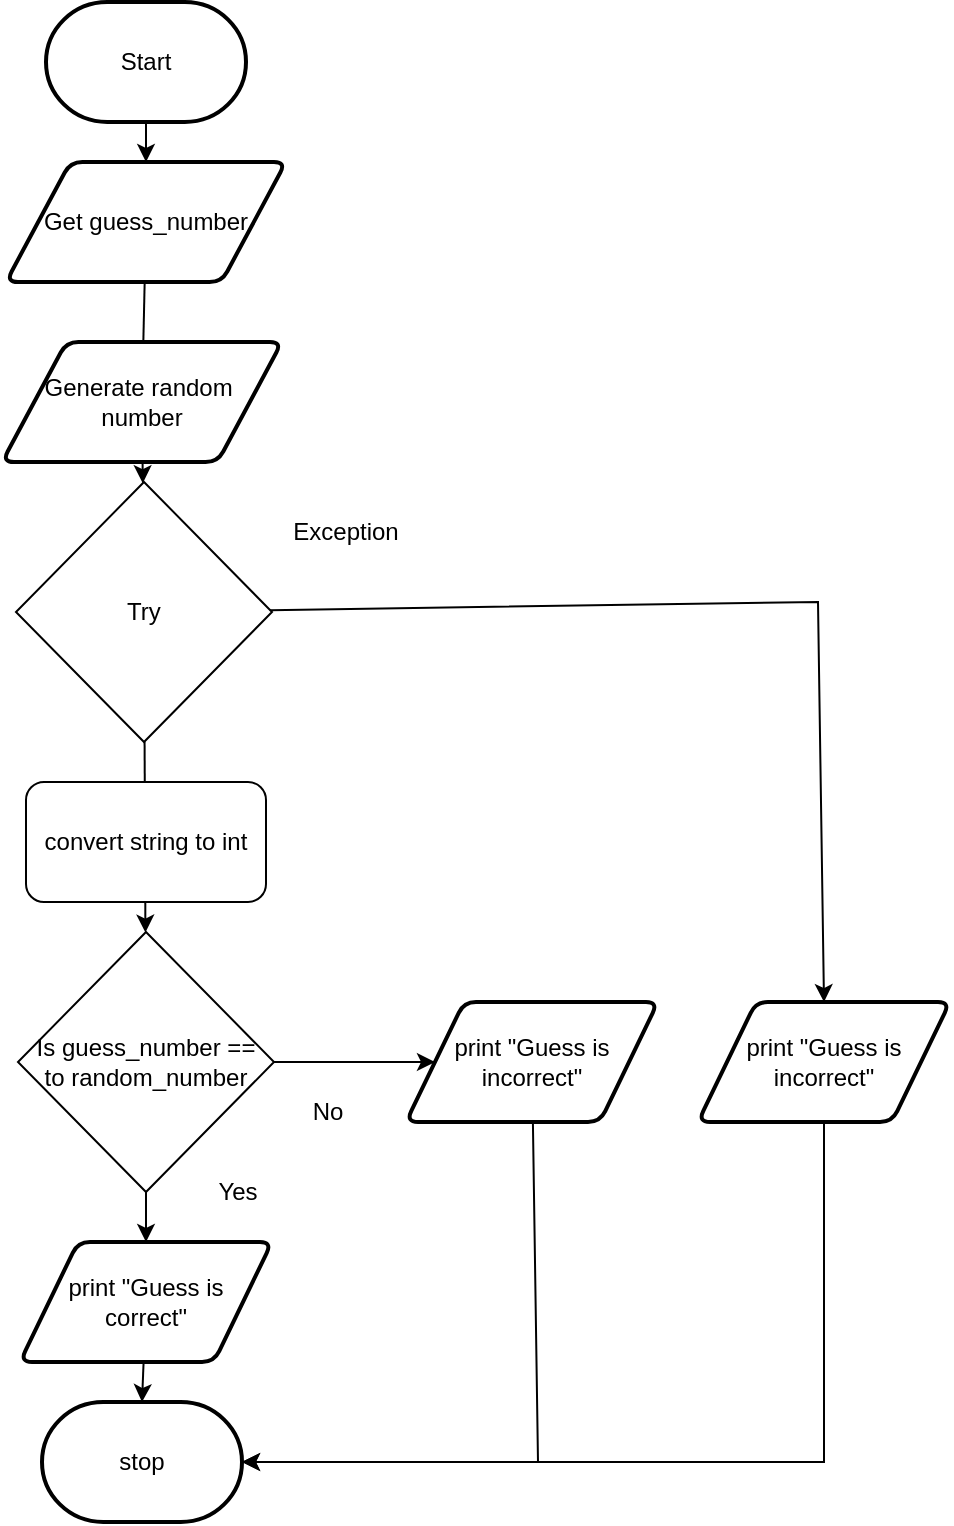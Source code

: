<mxfile>
    <diagram id="h8E-DcgNiQYjrt20bTVw" name="Page-1">
        <mxGraphModel dx="967" dy="860" grid="1" gridSize="10" guides="1" tooltips="1" connect="1" arrows="1" fold="1" page="1" pageScale="1" pageWidth="827" pageHeight="1169" math="0" shadow="0">
            <root>
                <mxCell id="0"/>
                <mxCell id="1" parent="0"/>
                <mxCell id="2" value="" style="edgeStyle=none;html=1;" parent="1" source="3" target="5" edge="1">
                    <mxGeometry relative="1" as="geometry"/>
                </mxCell>
                <mxCell id="3" value="Start" style="strokeWidth=2;html=1;shape=mxgraph.flowchart.terminator;whiteSpace=wrap;" parent="1" vertex="1">
                    <mxGeometry x="364" y="120" width="100" height="60" as="geometry"/>
                </mxCell>
                <mxCell id="5" value="Get guess_number" style="shape=parallelogram;html=1;strokeWidth=2;perimeter=parallelogramPerimeter;whiteSpace=wrap;rounded=1;arcSize=12;size=0.23;" parent="1" vertex="1">
                    <mxGeometry x="344" y="200" width="140" height="60" as="geometry"/>
                </mxCell>
                <mxCell id="6" style="edgeStyle=none;html=1;entryX=0.5;entryY=0;entryDx=0;entryDy=0;entryPerimeter=0;" parent="1" source="7" target="8" edge="1">
                    <mxGeometry relative="1" as="geometry"/>
                </mxCell>
                <mxCell id="7" value="print &quot;Guess is &lt;br&gt;correct&quot;" style="shape=parallelogram;html=1;strokeWidth=2;perimeter=parallelogramPerimeter;whiteSpace=wrap;rounded=1;arcSize=12;size=0.23;" parent="1" vertex="1">
                    <mxGeometry x="351" y="740" width="126" height="60" as="geometry"/>
                </mxCell>
                <mxCell id="8" value="stop" style="strokeWidth=2;html=1;shape=mxgraph.flowchart.terminator;whiteSpace=wrap;rounded=1;" parent="1" vertex="1">
                    <mxGeometry x="362" y="820" width="100" height="60" as="geometry"/>
                </mxCell>
                <mxCell id="9" value="" style="edgeStyle=none;html=1;" parent="1" source="11" target="7" edge="1">
                    <mxGeometry relative="1" as="geometry"/>
                </mxCell>
                <mxCell id="10" value="" style="edgeStyle=none;html=1;" parent="1" source="11" target="15" edge="1">
                    <mxGeometry relative="1" as="geometry"/>
                </mxCell>
                <mxCell id="11" value="Is guess_number == &lt;br&gt;to random_number" style="rhombus;whiteSpace=wrap;html=1;" parent="1" vertex="1">
                    <mxGeometry x="350" y="585" width="128" height="130" as="geometry"/>
                </mxCell>
                <mxCell id="12" value="No" style="text;html=1;strokeColor=none;fillColor=none;align=center;verticalAlign=middle;whiteSpace=wrap;rounded=0;fontSize=12;" parent="1" vertex="1">
                    <mxGeometry x="475" y="660" width="60" height="30" as="geometry"/>
                </mxCell>
                <mxCell id="13" value="Yes" style="text;html=1;strokeColor=none;fillColor=none;align=center;verticalAlign=middle;whiteSpace=wrap;rounded=0;fontSize=12;" parent="1" vertex="1">
                    <mxGeometry x="430" y="700" width="60" height="30" as="geometry"/>
                </mxCell>
                <mxCell id="14" style="edgeStyle=none;html=1;entryX=1;entryY=0.5;entryDx=0;entryDy=0;entryPerimeter=0;rounded=0;" parent="1" source="15" target="8" edge="1">
                    <mxGeometry relative="1" as="geometry">
                        <Array as="points">
                            <mxPoint x="610" y="850"/>
                        </Array>
                    </mxGeometry>
                </mxCell>
                <mxCell id="15" value="print &quot;Guess is &lt;br&gt;incorrect&quot;" style="shape=parallelogram;html=1;strokeWidth=2;perimeter=parallelogramPerimeter;whiteSpace=wrap;rounded=1;arcSize=12;size=0.23;" parent="1" vertex="1">
                    <mxGeometry x="544" y="620" width="126" height="60" as="geometry"/>
                </mxCell>
                <mxCell id="23" value="" style="edgeStyle=none;rounded=0;html=1;" parent="1" source="16" target="20" edge="1">
                    <mxGeometry relative="1" as="geometry"/>
                </mxCell>
                <mxCell id="16" value="Generate random&amp;nbsp;&lt;br&gt;number" style="shape=parallelogram;html=1;strokeWidth=2;perimeter=parallelogramPerimeter;whiteSpace=wrap;rounded=1;arcSize=12;size=0.23;" parent="1" vertex="1">
                    <mxGeometry x="342" y="290" width="140" height="60" as="geometry"/>
                </mxCell>
                <mxCell id="17" value="" style="edgeStyle=none;html=1;endArrow=none;" parent="1" source="5" target="16" edge="1">
                    <mxGeometry relative="1" as="geometry">
                        <mxPoint x="414" y="260" as="sourcePoint"/>
                        <mxPoint x="414" y="400" as="targetPoint"/>
                    </mxGeometry>
                </mxCell>
                <mxCell id="21" value="" style="edgeStyle=none;html=1;" parent="1" source="20" target="11" edge="1">
                    <mxGeometry relative="1" as="geometry"/>
                </mxCell>
                <mxCell id="22" style="edgeStyle=none;html=1;entryX=0.5;entryY=0;entryDx=0;entryDy=0;rounded=0;" parent="1" source="20" target="25" edge="1">
                    <mxGeometry relative="1" as="geometry">
                        <Array as="points">
                            <mxPoint x="750" y="420"/>
                        </Array>
                    </mxGeometry>
                </mxCell>
                <mxCell id="20" value="&lt;span style=&quot;font-weight: normal&quot;&gt;Try&lt;/span&gt;" style="rhombus;whiteSpace=wrap;html=1;fontStyle=1" parent="1" vertex="1">
                    <mxGeometry x="349" y="360" width="128" height="130" as="geometry"/>
                </mxCell>
                <mxCell id="24" value="Exception" style="text;html=1;strokeColor=none;fillColor=none;align=center;verticalAlign=middle;whiteSpace=wrap;rounded=0;fontSize=12;" parent="1" vertex="1">
                    <mxGeometry x="484" y="370" width="60" height="30" as="geometry"/>
                </mxCell>
                <mxCell id="26" style="edgeStyle=none;rounded=0;html=1;entryX=1;entryY=0.5;entryDx=0;entryDy=0;entryPerimeter=0;exitX=0.5;exitY=1;exitDx=0;exitDy=0;" parent="1" source="25" target="8" edge="1">
                    <mxGeometry relative="1" as="geometry">
                        <Array as="points">
                            <mxPoint x="753" y="850"/>
                        </Array>
                    </mxGeometry>
                </mxCell>
                <mxCell id="25" value="print &quot;Guess is &lt;br&gt;incorrect&quot;" style="shape=parallelogram;html=1;strokeWidth=2;perimeter=parallelogramPerimeter;whiteSpace=wrap;rounded=1;arcSize=12;size=0.23;" parent="1" vertex="1">
                    <mxGeometry x="690" y="620" width="126" height="60" as="geometry"/>
                </mxCell>
                <mxCell id="27" value="convert string to int" style="rounded=1;whiteSpace=wrap;html=1;" vertex="1" parent="1">
                    <mxGeometry x="354" y="510" width="120" height="60" as="geometry"/>
                </mxCell>
            </root>
        </mxGraphModel>
    </diagram>
</mxfile>